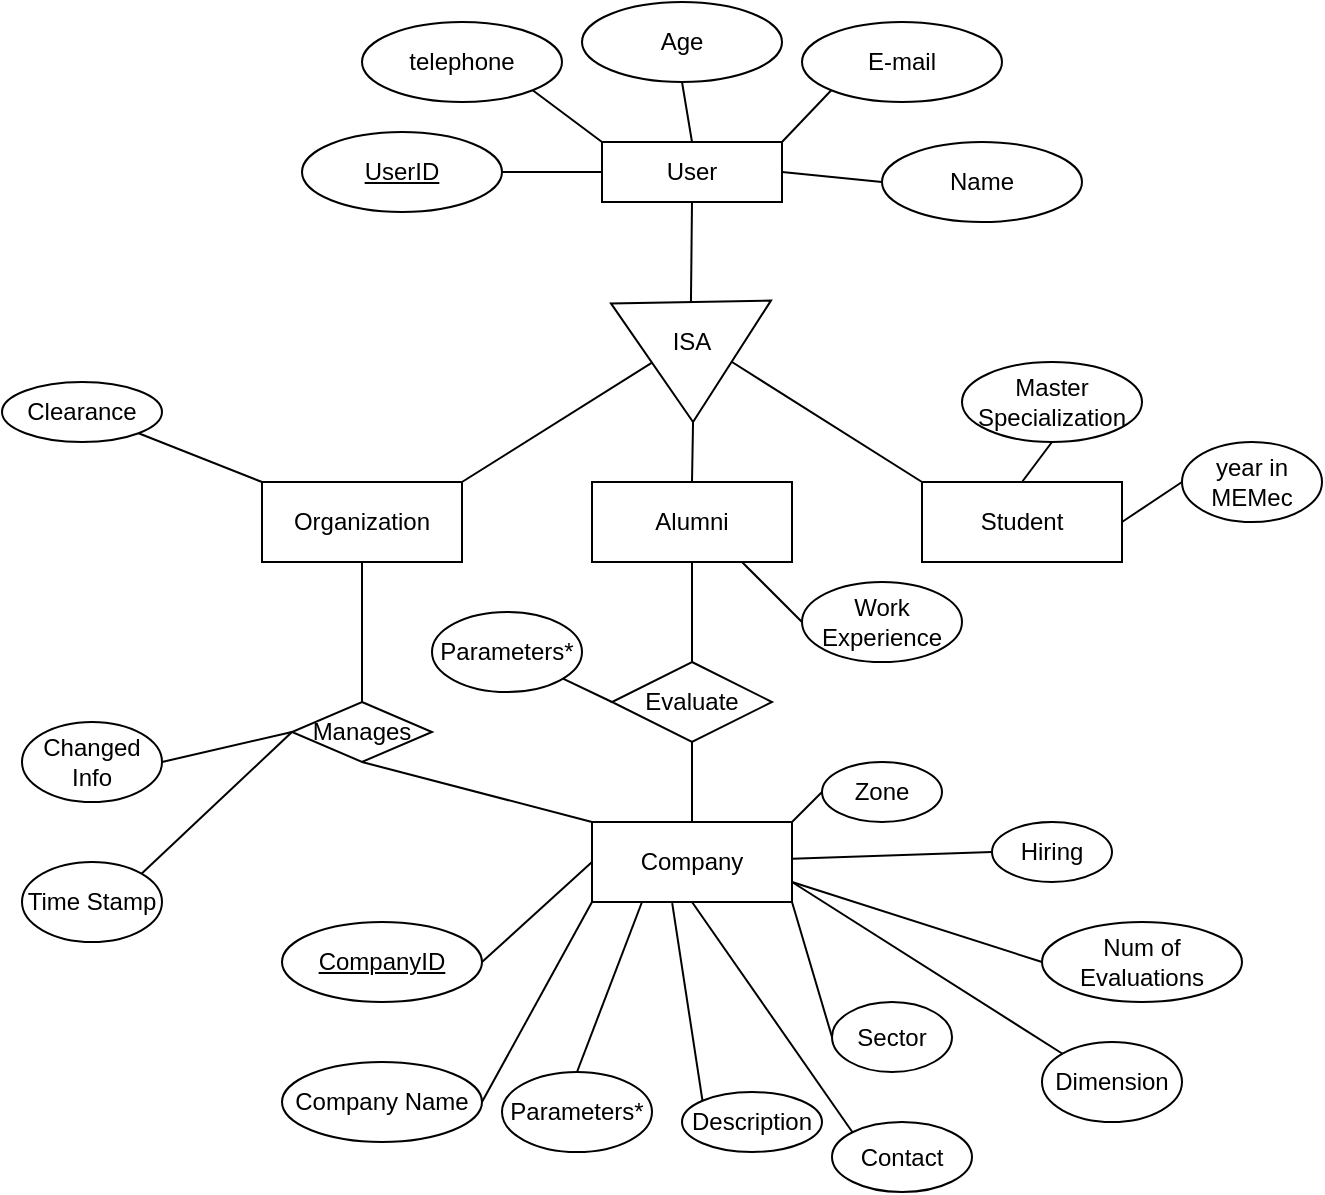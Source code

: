 <mxfile version="12.5.1" type="device"><diagram id="C5RBs43oDa-KdzZeNtuy" name="Page-1"><mxGraphModel dx="1681" dy="387" grid="1" gridSize="10" guides="1" tooltips="1" connect="1" arrows="1" fold="1" page="1" pageScale="1" pageWidth="827" pageHeight="1169" math="0" shadow="0"><root><mxCell id="WIyWlLk6GJQsqaUBKTNV-0"/><mxCell id="WIyWlLk6GJQsqaUBKTNV-1" parent="WIyWlLk6GJQsqaUBKTNV-0"/><mxCell id="9fDVKcuunk0OKg4jrlyb-0" value="User" style="whiteSpace=wrap;html=1;align=center;" parent="WIyWlLk6GJQsqaUBKTNV-1" vertex="1"><mxGeometry x="180" y="430" width="90" height="30" as="geometry"/></mxCell><mxCell id="9fDVKcuunk0OKg4jrlyb-1" value="telephone" style="ellipse;whiteSpace=wrap;html=1;align=center;" parent="WIyWlLk6GJQsqaUBKTNV-1" vertex="1"><mxGeometry x="60" y="370" width="100" height="40" as="geometry"/></mxCell><mxCell id="9fDVKcuunk0OKg4jrlyb-2" value="E-mail" style="ellipse;whiteSpace=wrap;html=1;align=center;" parent="WIyWlLk6GJQsqaUBKTNV-1" vertex="1"><mxGeometry x="280" y="370" width="100" height="40" as="geometry"/></mxCell><mxCell id="9fDVKcuunk0OKg4jrlyb-3" value="Age" style="ellipse;whiteSpace=wrap;html=1;align=center;" parent="WIyWlLk6GJQsqaUBKTNV-1" vertex="1"><mxGeometry x="170" y="360" width="100" height="40" as="geometry"/></mxCell><mxCell id="9fDVKcuunk0OKg4jrlyb-4" value="Name" style="ellipse;whiteSpace=wrap;html=1;align=center;" parent="WIyWlLk6GJQsqaUBKTNV-1" vertex="1"><mxGeometry x="320" y="430" width="100" height="40" as="geometry"/></mxCell><mxCell id="9fDVKcuunk0OKg4jrlyb-6" value="UserID" style="ellipse;whiteSpace=wrap;html=1;align=center;fontStyle=4;" parent="WIyWlLk6GJQsqaUBKTNV-1" vertex="1"><mxGeometry x="30" y="425" width="100" height="40" as="geometry"/></mxCell><mxCell id="9fDVKcuunk0OKg4jrlyb-12" value="" style="endArrow=none;html=1;rounded=0;entryX=0;entryY=0.5;entryDx=0;entryDy=0;exitX=1;exitY=0.5;exitDx=0;exitDy=0;" parent="WIyWlLk6GJQsqaUBKTNV-1" source="9fDVKcuunk0OKg4jrlyb-6" target="9fDVKcuunk0OKg4jrlyb-0" edge="1"><mxGeometry relative="1" as="geometry"><mxPoint x="30" y="490" as="sourcePoint"/><mxPoint x="190" y="490" as="targetPoint"/></mxGeometry></mxCell><mxCell id="9fDVKcuunk0OKg4jrlyb-13" value="" style="endArrow=none;html=1;rounded=0;entryX=0;entryY=0;entryDx=0;entryDy=0;exitX=1;exitY=1;exitDx=0;exitDy=0;" parent="WIyWlLk6GJQsqaUBKTNV-1" source="9fDVKcuunk0OKg4jrlyb-1" target="9fDVKcuunk0OKg4jrlyb-0" edge="1"><mxGeometry relative="1" as="geometry"><mxPoint x="30" y="490" as="sourcePoint"/><mxPoint x="190" y="490" as="targetPoint"/></mxGeometry></mxCell><mxCell id="9fDVKcuunk0OKg4jrlyb-14" value="" style="endArrow=none;html=1;rounded=0;exitX=0.5;exitY=1;exitDx=0;exitDy=0;entryX=0.5;entryY=0;entryDx=0;entryDy=0;" parent="WIyWlLk6GJQsqaUBKTNV-1" source="9fDVKcuunk0OKg4jrlyb-3" target="9fDVKcuunk0OKg4jrlyb-0" edge="1"><mxGeometry relative="1" as="geometry"><mxPoint x="170" y="500" as="sourcePoint"/><mxPoint x="330" y="500" as="targetPoint"/></mxGeometry></mxCell><mxCell id="9fDVKcuunk0OKg4jrlyb-15" value="" style="endArrow=none;html=1;rounded=0;entryX=0;entryY=1;entryDx=0;entryDy=0;exitX=1;exitY=0;exitDx=0;exitDy=0;" parent="WIyWlLk6GJQsqaUBKTNV-1" source="9fDVKcuunk0OKg4jrlyb-0" target="9fDVKcuunk0OKg4jrlyb-2" edge="1"><mxGeometry relative="1" as="geometry"><mxPoint x="30" y="490" as="sourcePoint"/><mxPoint x="190" y="490" as="targetPoint"/></mxGeometry></mxCell><mxCell id="9fDVKcuunk0OKg4jrlyb-16" value="" style="endArrow=none;html=1;rounded=0;entryX=0;entryY=0.5;entryDx=0;entryDy=0;exitX=1;exitY=0.5;exitDx=0;exitDy=0;" parent="WIyWlLk6GJQsqaUBKTNV-1" source="9fDVKcuunk0OKg4jrlyb-0" target="9fDVKcuunk0OKg4jrlyb-4" edge="1"><mxGeometry relative="1" as="geometry"><mxPoint x="30" y="490" as="sourcePoint"/><mxPoint x="190" y="490" as="targetPoint"/></mxGeometry></mxCell><mxCell id="9fDVKcuunk0OKg4jrlyb-17" value="" style="triangle;whiteSpace=wrap;html=1;rotation=89;" parent="WIyWlLk6GJQsqaUBKTNV-1" vertex="1"><mxGeometry x="195" y="500" width="60" height="80" as="geometry"/></mxCell><mxCell id="9fDVKcuunk0OKg4jrlyb-18" value="ISA" style="text;html=1;strokeColor=none;fillColor=none;align=center;verticalAlign=middle;whiteSpace=wrap;rounded=0;" parent="WIyWlLk6GJQsqaUBKTNV-1" vertex="1"><mxGeometry x="205" y="520" width="40" height="20" as="geometry"/></mxCell><mxCell id="9fDVKcuunk0OKg4jrlyb-20" value="Alumni" style="whiteSpace=wrap;html=1;align=center;" parent="WIyWlLk6GJQsqaUBKTNV-1" vertex="1"><mxGeometry x="175" y="600" width="100" height="40" as="geometry"/></mxCell><mxCell id="9fDVKcuunk0OKg4jrlyb-21" value="" style="endArrow=none;html=1;rounded=0;entryX=1;entryY=0.5;entryDx=0;entryDy=0;exitX=0.5;exitY=0;exitDx=0;exitDy=0;" parent="WIyWlLk6GJQsqaUBKTNV-1" source="9fDVKcuunk0OKg4jrlyb-20" target="9fDVKcuunk0OKg4jrlyb-17" edge="1"><mxGeometry relative="1" as="geometry"><mxPoint x="30" y="660" as="sourcePoint"/><mxPoint x="190" y="660" as="targetPoint"/></mxGeometry></mxCell><mxCell id="9fDVKcuunk0OKg4jrlyb-22" value="" style="endArrow=none;html=1;rounded=0;entryX=0.5;entryY=1;entryDx=0;entryDy=0;exitX=0;exitY=0.5;exitDx=0;exitDy=0;" parent="WIyWlLk6GJQsqaUBKTNV-1" source="9fDVKcuunk0OKg4jrlyb-17" target="9fDVKcuunk0OKg4jrlyb-0" edge="1"><mxGeometry relative="1" as="geometry"><mxPoint x="224.476" y="480.005" as="sourcePoint"/><mxPoint x="190" y="630" as="targetPoint"/></mxGeometry></mxCell><mxCell id="9fDVKcuunk0OKg4jrlyb-23" value="Student" style="whiteSpace=wrap;html=1;align=center;" parent="WIyWlLk6GJQsqaUBKTNV-1" vertex="1"><mxGeometry x="340" y="600" width="100" height="40" as="geometry"/></mxCell><mxCell id="9fDVKcuunk0OKg4jrlyb-24" value="Organization" style="whiteSpace=wrap;html=1;align=center;" parent="WIyWlLk6GJQsqaUBKTNV-1" vertex="1"><mxGeometry x="10" y="600" width="100" height="40" as="geometry"/></mxCell><mxCell id="9fDVKcuunk0OKg4jrlyb-25" value="Manages" style="shape=rhombus;perimeter=rhombusPerimeter;whiteSpace=wrap;html=1;align=center;" parent="WIyWlLk6GJQsqaUBKTNV-1" vertex="1"><mxGeometry x="25" y="710" width="70" height="30" as="geometry"/></mxCell><mxCell id="9fDVKcuunk0OKg4jrlyb-26" value="" style="endArrow=none;html=1;rounded=0;entryX=0;entryY=0;entryDx=0;entryDy=0;exitX=0.5;exitY=1;exitDx=0;exitDy=0;" parent="WIyWlLk6GJQsqaUBKTNV-1" source="9fDVKcuunk0OKg4jrlyb-25" target="9fDVKcuunk0OKg4jrlyb-30" edge="1"><mxGeometry relative="1" as="geometry"><mxPoint x="-15" y="830" as="sourcePoint"/><mxPoint x="35" y="770" as="targetPoint"/></mxGeometry></mxCell><mxCell id="9fDVKcuunk0OKg4jrlyb-27" value="" style="endArrow=none;html=1;rounded=0;entryX=0.5;entryY=1;entryDx=0;entryDy=0;exitX=0.5;exitY=0;exitDx=0;exitDy=0;" parent="WIyWlLk6GJQsqaUBKTNV-1" source="9fDVKcuunk0OKg4jrlyb-25" target="9fDVKcuunk0OKg4jrlyb-24" edge="1"><mxGeometry relative="1" as="geometry"><mxPoint x="-15" y="830" as="sourcePoint"/><mxPoint x="180.003" y="710.349" as="targetPoint"/></mxGeometry></mxCell><mxCell id="9fDVKcuunk0OKg4jrlyb-28" value="Description" style="ellipse;whiteSpace=wrap;html=1;align=center;" parent="WIyWlLk6GJQsqaUBKTNV-1" vertex="1"><mxGeometry x="220" y="905" width="70" height="30" as="geometry"/></mxCell><mxCell id="9fDVKcuunk0OKg4jrlyb-29" value="Evaluate" style="shape=rhombus;perimeter=rhombusPerimeter;whiteSpace=wrap;html=1;align=center;" parent="WIyWlLk6GJQsqaUBKTNV-1" vertex="1"><mxGeometry x="185" y="690" width="80" height="40" as="geometry"/></mxCell><mxCell id="9fDVKcuunk0OKg4jrlyb-30" value="Company" style="whiteSpace=wrap;html=1;align=center;" parent="WIyWlLk6GJQsqaUBKTNV-1" vertex="1"><mxGeometry x="175" y="770" width="100" height="40" as="geometry"/></mxCell><mxCell id="9fDVKcuunk0OKg4jrlyb-31" value="year in MEMec" style="ellipse;whiteSpace=wrap;html=1;align=center;" parent="WIyWlLk6GJQsqaUBKTNV-1" vertex="1"><mxGeometry x="470" y="580" width="70" height="40" as="geometry"/></mxCell><mxCell id="9fDVKcuunk0OKg4jrlyb-32" value="Master Specialization" style="ellipse;whiteSpace=wrap;html=1;align=center;" parent="WIyWlLk6GJQsqaUBKTNV-1" vertex="1"><mxGeometry x="360" y="540" width="90" height="40" as="geometry"/></mxCell><mxCell id="9fDVKcuunk0OKg4jrlyb-33" value="" style="endArrow=none;html=1;rounded=0;exitX=0.5;exitY=0;exitDx=0;exitDy=0;entryX=0.5;entryY=1;entryDx=0;entryDy=0;" parent="WIyWlLk6GJQsqaUBKTNV-1" source="9fDVKcuunk0OKg4jrlyb-23" target="9fDVKcuunk0OKg4jrlyb-32" edge="1"><mxGeometry relative="1" as="geometry"><mxPoint x="410" y="670" as="sourcePoint"/><mxPoint x="570" y="670" as="targetPoint"/></mxGeometry></mxCell><mxCell id="9fDVKcuunk0OKg4jrlyb-34" value="" style="endArrow=none;html=1;rounded=0;entryX=0;entryY=0.5;entryDx=0;entryDy=0;exitX=1;exitY=0.5;exitDx=0;exitDy=0;" parent="WIyWlLk6GJQsqaUBKTNV-1" source="9fDVKcuunk0OKg4jrlyb-23" target="9fDVKcuunk0OKg4jrlyb-31" edge="1"><mxGeometry relative="1" as="geometry"><mxPoint x="330" y="690" as="sourcePoint"/><mxPoint x="490" y="690" as="targetPoint"/></mxGeometry></mxCell><mxCell id="9fDVKcuunk0OKg4jrlyb-35" value="" style="endArrow=none;html=1;rounded=0;exitX=0.5;exitY=1;exitDx=0;exitDy=0;entryX=0.5;entryY=0;entryDx=0;entryDy=0;" parent="WIyWlLk6GJQsqaUBKTNV-1" source="9fDVKcuunk0OKg4jrlyb-20" target="9fDVKcuunk0OKg4jrlyb-29" edge="1"><mxGeometry relative="1" as="geometry"><mxPoint x="310" y="720" as="sourcePoint"/><mxPoint x="470" y="720" as="targetPoint"/></mxGeometry></mxCell><mxCell id="9fDVKcuunk0OKg4jrlyb-36" value="" style="endArrow=none;html=1;rounded=0;exitX=0.5;exitY=1;exitDx=0;exitDy=0;" parent="WIyWlLk6GJQsqaUBKTNV-1" source="9fDVKcuunk0OKg4jrlyb-29" target="9fDVKcuunk0OKg4jrlyb-30" edge="1"><mxGeometry relative="1" as="geometry"><mxPoint x="310" y="710" as="sourcePoint"/><mxPoint x="470" y="710" as="targetPoint"/></mxGeometry></mxCell><mxCell id="9fDVKcuunk0OKg4jrlyb-37" value="Work Experience" style="ellipse;whiteSpace=wrap;html=1;align=center;" parent="WIyWlLk6GJQsqaUBKTNV-1" vertex="1"><mxGeometry x="280" y="650" width="80" height="40" as="geometry"/></mxCell><mxCell id="9fDVKcuunk0OKg4jrlyb-38" value="" style="endArrow=none;html=1;rounded=0;exitX=0.75;exitY=1;exitDx=0;exitDy=0;entryX=0;entryY=0.5;entryDx=0;entryDy=0;" parent="WIyWlLk6GJQsqaUBKTNV-1" source="9fDVKcuunk0OKg4jrlyb-20" target="9fDVKcuunk0OKg4jrlyb-37" edge="1"><mxGeometry relative="1" as="geometry"><mxPoint x="280" y="670" as="sourcePoint"/><mxPoint x="440" y="670" as="targetPoint"/></mxGeometry></mxCell><mxCell id="9fDVKcuunk0OKg4jrlyb-41" value="" style="endArrow=none;html=1;rounded=0;exitX=1;exitY=1;exitDx=0;exitDy=0;entryX=0;entryY=0;entryDx=0;entryDy=0;" parent="WIyWlLk6GJQsqaUBKTNV-1" source="9fDVKcuunk0OKg4jrlyb-18" target="9fDVKcuunk0OKg4jrlyb-23" edge="1"><mxGeometry relative="1" as="geometry"><mxPoint x="280" y="480" as="sourcePoint"/><mxPoint x="440" y="480" as="targetPoint"/></mxGeometry></mxCell><mxCell id="9fDVKcuunk0OKg4jrlyb-42" value="" style="endArrow=none;html=1;rounded=0;entryX=0.5;entryY=1;entryDx=0;entryDy=0;exitX=1;exitY=0;exitDx=0;exitDy=0;" parent="WIyWlLk6GJQsqaUBKTNV-1" source="9fDVKcuunk0OKg4jrlyb-24" target="9fDVKcuunk0OKg4jrlyb-17" edge="1"><mxGeometry relative="1" as="geometry"><mxPoint x="40" y="540" as="sourcePoint"/><mxPoint x="90" y="590" as="targetPoint"/></mxGeometry></mxCell><mxCell id="9fDVKcuunk0OKg4jrlyb-43" value="Contact" style="ellipse;whiteSpace=wrap;html=1;align=center;" parent="WIyWlLk6GJQsqaUBKTNV-1" vertex="1"><mxGeometry x="295" y="920" width="70" height="35" as="geometry"/></mxCell><mxCell id="9fDVKcuunk0OKg4jrlyb-44" value="Parameters*" style="ellipse;whiteSpace=wrap;html=1;align=center;" parent="WIyWlLk6GJQsqaUBKTNV-1" vertex="1"><mxGeometry x="130" y="895" width="75" height="40" as="geometry"/></mxCell><mxCell id="9fDVKcuunk0OKg4jrlyb-47" value="" style="endArrow=none;html=1;rounded=0;entryX=0;entryY=0.5;entryDx=0;entryDy=0;exitX=1;exitY=0.5;exitDx=0;exitDy=0;" parent="WIyWlLk6GJQsqaUBKTNV-1" source="Y_OLSNomxIcrjRIPL1ST-0" target="9fDVKcuunk0OKg4jrlyb-30" edge="1"><mxGeometry relative="1" as="geometry"><mxPoint x="118.284" y="795.858" as="sourcePoint"/><mxPoint x="170" y="900" as="targetPoint"/></mxGeometry></mxCell><mxCell id="9fDVKcuunk0OKg4jrlyb-48" value="" style="endArrow=none;html=1;rounded=0;entryX=0.25;entryY=1;entryDx=0;entryDy=0;exitX=0.5;exitY=0;exitDx=0;exitDy=0;" parent="WIyWlLk6GJQsqaUBKTNV-1" source="9fDVKcuunk0OKg4jrlyb-44" target="9fDVKcuunk0OKg4jrlyb-30" edge="1"><mxGeometry relative="1" as="geometry"><mxPoint x="80" y="890" as="sourcePoint"/><mxPoint x="240" y="890" as="targetPoint"/></mxGeometry></mxCell><mxCell id="9fDVKcuunk0OKg4jrlyb-49" value="" style="endArrow=none;html=1;rounded=0;exitX=0.401;exitY=1.013;exitDx=0;exitDy=0;entryX=0;entryY=0;entryDx=0;entryDy=0;exitPerimeter=0;" parent="WIyWlLk6GJQsqaUBKTNV-1" source="9fDVKcuunk0OKg4jrlyb-30" target="9fDVKcuunk0OKg4jrlyb-28" edge="1"><mxGeometry relative="1" as="geometry"><mxPoint x="340" y="740" as="sourcePoint"/><mxPoint x="500" y="740" as="targetPoint"/></mxGeometry></mxCell><mxCell id="9fDVKcuunk0OKg4jrlyb-50" value="" style="endArrow=none;html=1;rounded=0;exitX=0.5;exitY=1;exitDx=0;exitDy=0;entryX=0;entryY=0;entryDx=0;entryDy=0;" parent="WIyWlLk6GJQsqaUBKTNV-1" source="9fDVKcuunk0OKg4jrlyb-30" target="9fDVKcuunk0OKg4jrlyb-43" edge="1"><mxGeometry relative="1" as="geometry"><mxPoint x="330" y="750" as="sourcePoint"/><mxPoint x="490" y="750" as="targetPoint"/></mxGeometry></mxCell><mxCell id="9fDVKcuunk0OKg4jrlyb-52" value="Parameters*" style="ellipse;whiteSpace=wrap;html=1;align=center;" parent="WIyWlLk6GJQsqaUBKTNV-1" vertex="1"><mxGeometry x="95" y="665" width="75" height="40" as="geometry"/></mxCell><mxCell id="9fDVKcuunk0OKg4jrlyb-53" value="" style="endArrow=none;html=1;rounded=0;exitX=0;exitY=0.5;exitDx=0;exitDy=0;" parent="WIyWlLk6GJQsqaUBKTNV-1" source="9fDVKcuunk0OKg4jrlyb-29" target="9fDVKcuunk0OKg4jrlyb-52" edge="1"><mxGeometry relative="1" as="geometry"><mxPoint x="300" y="740" as="sourcePoint"/><mxPoint x="460" y="740" as="targetPoint"/></mxGeometry></mxCell><mxCell id="9fDVKcuunk0OKg4jrlyb-54" value="Clearance" style="ellipse;whiteSpace=wrap;html=1;align=center;" parent="WIyWlLk6GJQsqaUBKTNV-1" vertex="1"><mxGeometry x="-120" y="550" width="80" height="30" as="geometry"/></mxCell><mxCell id="9fDVKcuunk0OKg4jrlyb-55" value="" style="endArrow=none;html=1;rounded=0;exitX=1;exitY=1;exitDx=0;exitDy=0;" parent="WIyWlLk6GJQsqaUBKTNV-1" source="9fDVKcuunk0OKg4jrlyb-54" edge="1"><mxGeometry relative="1" as="geometry"><mxPoint x="-100" y="610" as="sourcePoint"/><mxPoint x="10" y="600" as="targetPoint"/></mxGeometry></mxCell><mxCell id="9fDVKcuunk0OKg4jrlyb-56" value="Changed Info" style="ellipse;whiteSpace=wrap;html=1;align=center;" parent="WIyWlLk6GJQsqaUBKTNV-1" vertex="1"><mxGeometry x="-110" y="720" width="70" height="40" as="geometry"/></mxCell><mxCell id="9fDVKcuunk0OKg4jrlyb-57" value="" style="endArrow=none;html=1;rounded=0;exitX=1;exitY=0.5;exitDx=0;exitDy=0;entryX=0;entryY=0.5;entryDx=0;entryDy=0;" parent="WIyWlLk6GJQsqaUBKTNV-1" source="9fDVKcuunk0OKg4jrlyb-56" target="9fDVKcuunk0OKg4jrlyb-25" edge="1"><mxGeometry relative="1" as="geometry"><mxPoint x="-50" y="790" as="sourcePoint"/><mxPoint x="110" y="790" as="targetPoint"/></mxGeometry></mxCell><mxCell id="9fDVKcuunk0OKg4jrlyb-58" value="Zone" style="ellipse;whiteSpace=wrap;html=1;align=center;" parent="WIyWlLk6GJQsqaUBKTNV-1" vertex="1"><mxGeometry x="290" y="740" width="60" height="30" as="geometry"/></mxCell><mxCell id="9fDVKcuunk0OKg4jrlyb-59" value="Dimension" style="ellipse;whiteSpace=wrap;html=1;align=center;" parent="WIyWlLk6GJQsqaUBKTNV-1" vertex="1"><mxGeometry x="400" y="880" width="70" height="40" as="geometry"/></mxCell><mxCell id="9fDVKcuunk0OKg4jrlyb-60" value="Hiring" style="ellipse;whiteSpace=wrap;html=1;align=center;" parent="WIyWlLk6GJQsqaUBKTNV-1" vertex="1"><mxGeometry x="375" y="770" width="60" height="30" as="geometry"/></mxCell><mxCell id="9fDVKcuunk0OKg4jrlyb-61" value="Sector" style="ellipse;whiteSpace=wrap;html=1;align=center;" parent="WIyWlLk6GJQsqaUBKTNV-1" vertex="1"><mxGeometry x="295" y="860" width="60" height="35" as="geometry"/></mxCell><mxCell id="9fDVKcuunk0OKg4jrlyb-65" value="" style="endArrow=none;html=1;rounded=0;exitX=1;exitY=1;exitDx=0;exitDy=0;entryX=0;entryY=0.5;entryDx=0;entryDy=0;" parent="WIyWlLk6GJQsqaUBKTNV-1" source="9fDVKcuunk0OKg4jrlyb-30" target="9fDVKcuunk0OKg4jrlyb-61" edge="1"><mxGeometry relative="1" as="geometry"><mxPoint x="480" y="740" as="sourcePoint"/><mxPoint x="640" y="740" as="targetPoint"/></mxGeometry></mxCell><mxCell id="9fDVKcuunk0OKg4jrlyb-66" value="" style="endArrow=none;html=1;rounded=0;exitX=1;exitY=0.75;exitDx=0;exitDy=0;entryX=0;entryY=0;entryDx=0;entryDy=0;" parent="WIyWlLk6GJQsqaUBKTNV-1" source="9fDVKcuunk0OKg4jrlyb-30" target="9fDVKcuunk0OKg4jrlyb-59" edge="1"><mxGeometry relative="1" as="geometry"><mxPoint x="540" y="770" as="sourcePoint"/><mxPoint x="700" y="770" as="targetPoint"/></mxGeometry></mxCell><mxCell id="9fDVKcuunk0OKg4jrlyb-67" value="" style="endArrow=none;html=1;rounded=0;entryX=0;entryY=0.5;entryDx=0;entryDy=0;" parent="WIyWlLk6GJQsqaUBKTNV-1" source="9fDVKcuunk0OKg4jrlyb-30" target="9fDVKcuunk0OKg4jrlyb-60" edge="1"><mxGeometry relative="1" as="geometry"><mxPoint x="540" y="740" as="sourcePoint"/><mxPoint x="700" y="740" as="targetPoint"/></mxGeometry></mxCell><mxCell id="9fDVKcuunk0OKg4jrlyb-68" value="" style="endArrow=none;html=1;rounded=0;exitX=1;exitY=0;exitDx=0;exitDy=0;entryX=0;entryY=0.5;entryDx=0;entryDy=0;" parent="WIyWlLk6GJQsqaUBKTNV-1" source="9fDVKcuunk0OKg4jrlyb-30" target="9fDVKcuunk0OKg4jrlyb-58" edge="1"><mxGeometry relative="1" as="geometry"><mxPoint x="480" y="730" as="sourcePoint"/><mxPoint x="640" y="730" as="targetPoint"/></mxGeometry></mxCell><mxCell id="9fDVKcuunk0OKg4jrlyb-69" value="Time Stamp" style="ellipse;whiteSpace=wrap;html=1;align=center;" parent="WIyWlLk6GJQsqaUBKTNV-1" vertex="1"><mxGeometry x="-110" y="790" width="70" height="40" as="geometry"/></mxCell><mxCell id="9fDVKcuunk0OKg4jrlyb-70" value="" style="endArrow=none;html=1;rounded=0;exitX=1;exitY=0;exitDx=0;exitDy=0;entryX=0;entryY=0.5;entryDx=0;entryDy=0;" parent="WIyWlLk6GJQsqaUBKTNV-1" source="9fDVKcuunk0OKg4jrlyb-69" target="9fDVKcuunk0OKg4jrlyb-25" edge="1"><mxGeometry relative="1" as="geometry"><mxPoint x="-60" y="860" as="sourcePoint"/><mxPoint x="100" y="860" as="targetPoint"/></mxGeometry></mxCell><mxCell id="Y_OLSNomxIcrjRIPL1ST-0" value="CompanyID" style="ellipse;whiteSpace=wrap;html=1;align=center;fontStyle=4;" parent="WIyWlLk6GJQsqaUBKTNV-1" vertex="1"><mxGeometry x="20" y="820" width="100" height="40" as="geometry"/></mxCell><mxCell id="Y_OLSNomxIcrjRIPL1ST-2" value="Company Name" style="ellipse;whiteSpace=wrap;html=1;align=center;" parent="WIyWlLk6GJQsqaUBKTNV-1" vertex="1"><mxGeometry x="20" y="890" width="100" height="40" as="geometry"/></mxCell><mxCell id="Y_OLSNomxIcrjRIPL1ST-3" value="" style="endArrow=none;html=1;rounded=0;entryX=0;entryY=1;entryDx=0;entryDy=0;exitX=1;exitY=0.5;exitDx=0;exitDy=0;" parent="WIyWlLk6GJQsqaUBKTNV-1" source="Y_OLSNomxIcrjRIPL1ST-2" target="9fDVKcuunk0OKg4jrlyb-30" edge="1"><mxGeometry relative="1" as="geometry"><mxPoint x="-120" y="960" as="sourcePoint"/><mxPoint x="40" y="960" as="targetPoint"/></mxGeometry></mxCell><mxCell id="xSRfNTssRZdk5yFV7w6f-0" value="Num of Evaluations" style="ellipse;whiteSpace=wrap;html=1;align=center;" vertex="1" parent="WIyWlLk6GJQsqaUBKTNV-1"><mxGeometry x="400" y="820" width="100" height="40" as="geometry"/></mxCell><mxCell id="xSRfNTssRZdk5yFV7w6f-1" value="" style="endArrow=none;html=1;rounded=0;exitX=1;exitY=0.75;exitDx=0;exitDy=0;entryX=0;entryY=0.5;entryDx=0;entryDy=0;" edge="1" parent="WIyWlLk6GJQsqaUBKTNV-1" source="9fDVKcuunk0OKg4jrlyb-30" target="xSRfNTssRZdk5yFV7w6f-0"><mxGeometry relative="1" as="geometry"><mxPoint x="490" y="770" as="sourcePoint"/><mxPoint x="650" y="770" as="targetPoint"/></mxGeometry></mxCell></root></mxGraphModel></diagram></mxfile>